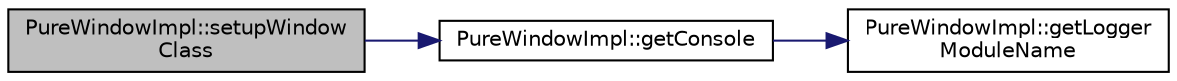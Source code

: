 digraph "PureWindowImpl::setupWindowClass"
{
 // LATEX_PDF_SIZE
  edge [fontname="Helvetica",fontsize="10",labelfontname="Helvetica",labelfontsize="10"];
  node [fontname="Helvetica",fontsize="10",shape=record];
  rankdir="LR";
  Node1 [label="PureWindowImpl::setupWindow\lClass",height=0.2,width=0.4,color="black", fillcolor="grey75", style="filled", fontcolor="black",tooltip="Fills the given WNDCLASS structure and registers it."];
  Node1 -> Node2 [color="midnightblue",fontsize="10",style="solid",fontname="Helvetica"];
  Node2 [label="PureWindowImpl::getConsole",height=0.2,width=0.4,color="black", fillcolor="white", style="filled",URL="$class_pure_window_impl.html#a65ec9e49320741ceed29454a3ad894f3",tooltip="Returns access to console preset with logger module name as this class."];
  Node2 -> Node3 [color="midnightblue",fontsize="10",style="solid",fontname="Helvetica"];
  Node3 [label="PureWindowImpl::getLogger\lModuleName",height=0.2,width=0.4,color="black", fillcolor="white", style="filled",URL="$class_pure_window_impl.html#a1ed00e8b044917d53908f0322461c755",tooltip="Returns the logger module name of this class."];
}
